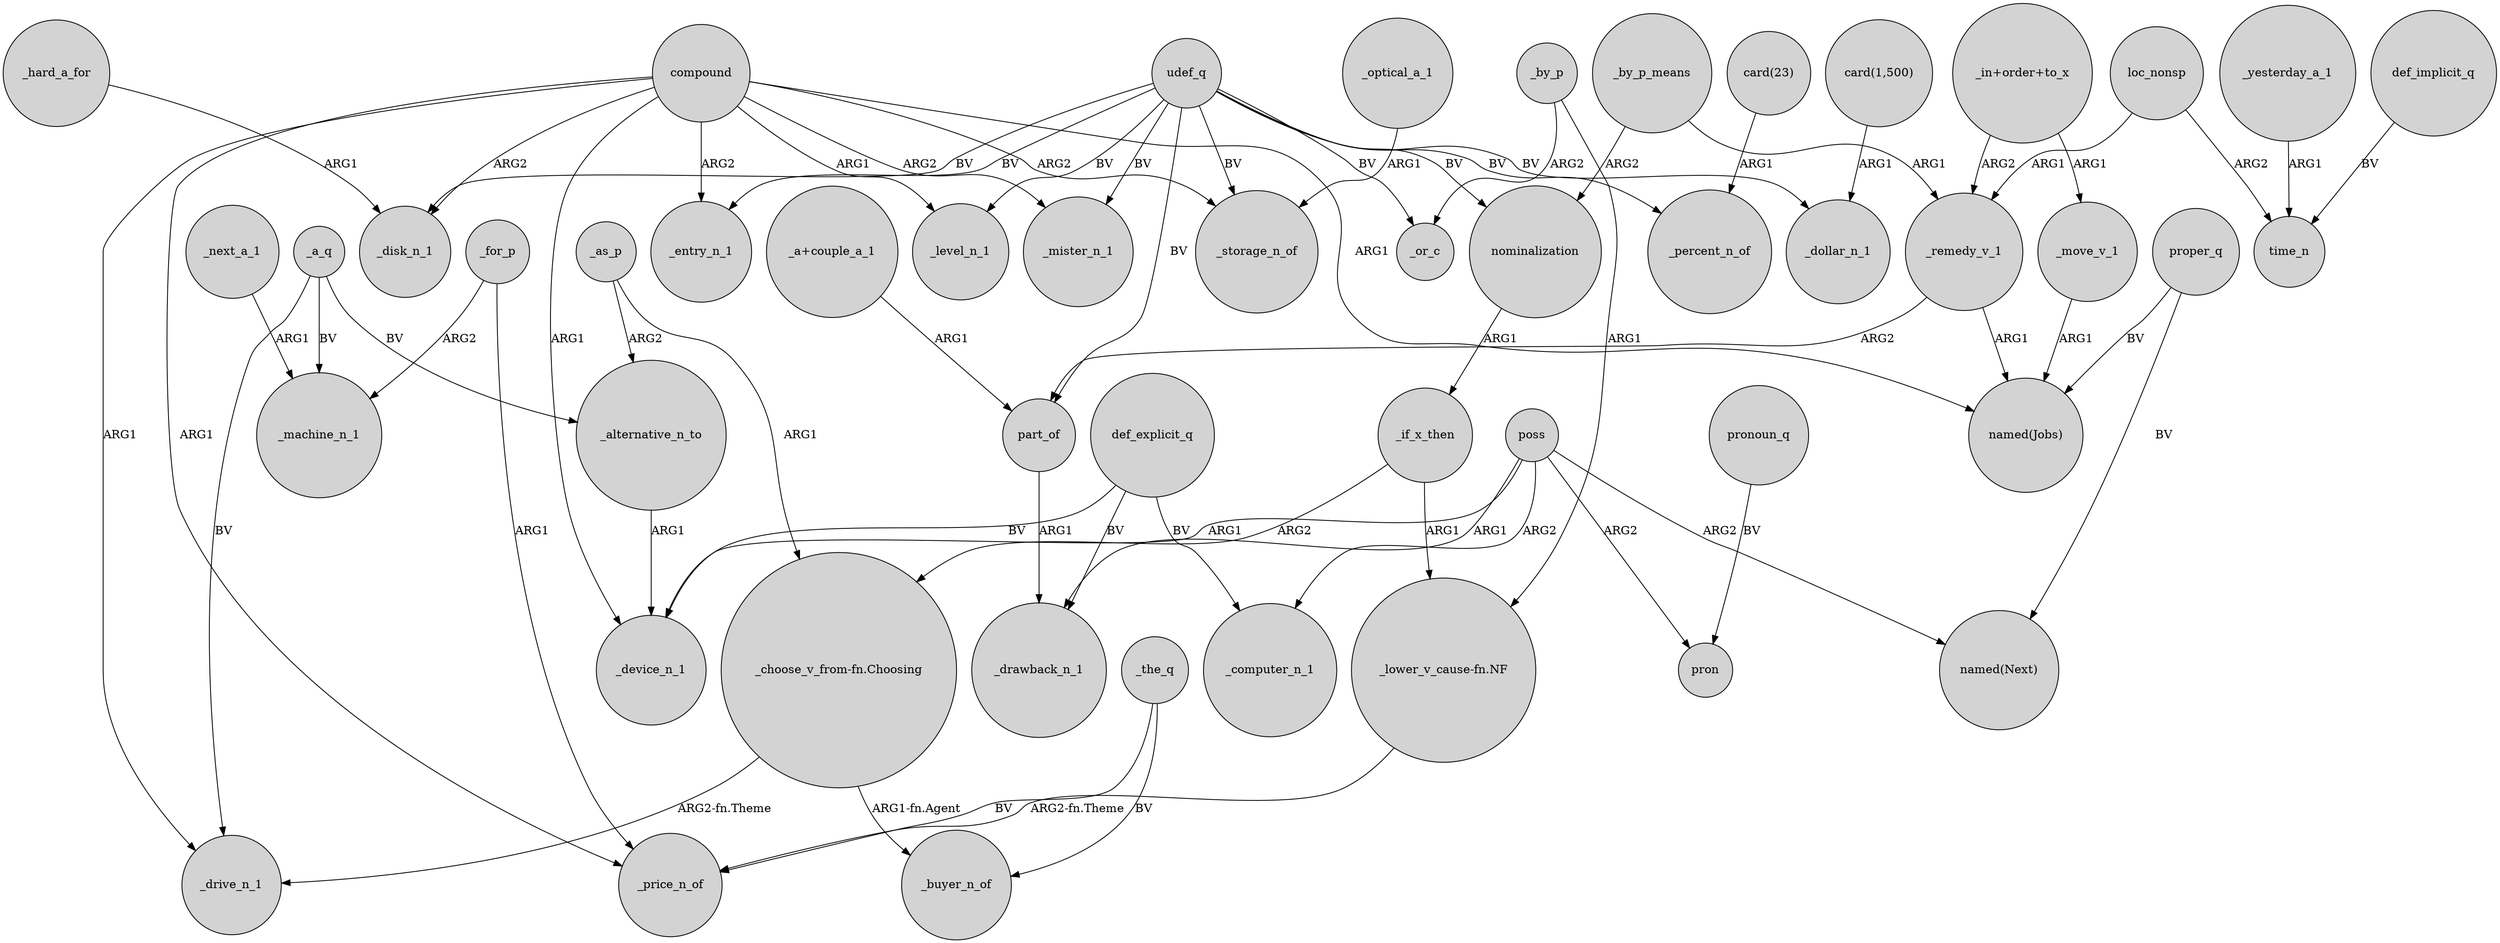 digraph {
	node [shape=circle style=filled]
	compound -> _entry_n_1 [label=ARG2]
	"card(23)" -> _percent_n_of [label=ARG1]
	_hard_a_for -> _disk_n_1 [label=ARG1]
	_as_p -> _alternative_n_to [label=ARG2]
	_a_q -> _alternative_n_to [label=BV]
	_by_p_means -> _remedy_v_1 [label=ARG1]
	_yesterday_a_1 -> time_n [label=ARG1]
	_a_q -> _machine_n_1 [label=BV]
	_by_p -> _or_c [label=ARG2]
	udef_q -> part_of [label=BV]
	_next_a_1 -> _machine_n_1 [label=ARG1]
	_by_p_means -> nominalization [label=ARG2]
	_a_q -> _drive_n_1 [label=BV]
	poss -> pron [label=ARG2]
	_as_p -> "_choose_v_from-fn.Choosing" [label=ARG1]
	"_choose_v_from-fn.Choosing" -> _drive_n_1 [label="ARG2-fn.Theme"]
	udef_q -> _storage_n_of [label=BV]
	nominalization -> _if_x_then [label=ARG1]
	def_explicit_q -> _computer_n_1 [label=BV]
	poss -> _device_n_1 [label=ARG1]
	compound -> _mister_n_1 [label=ARG2]
	_move_v_1 -> "named(Jobs)" [label=ARG1]
	poss -> _drawback_n_1 [label=ARG1]
	compound -> _storage_n_of [label=ARG2]
	_by_p -> "_lower_v_cause-fn.NF" [label=ARG1]
	udef_q -> _mister_n_1 [label=BV]
	_the_q -> _buyer_n_of [label=BV]
	_optical_a_1 -> _storage_n_of [label=ARG1]
	_if_x_then -> "_choose_v_from-fn.Choosing" [label=ARG2]
	poss -> _computer_n_1 [label=ARG2]
	_the_q -> _price_n_of [label=BV]
	_for_p -> _price_n_of [label=ARG1]
	udef_q -> _or_c [label=BV]
	"_choose_v_from-fn.Choosing" -> _buyer_n_of [label="ARG1-fn.Agent"]
	compound -> _drive_n_1 [label=ARG1]
	loc_nonsp -> time_n [label=ARG2]
	def_explicit_q -> _drawback_n_1 [label=BV]
	loc_nonsp -> _remedy_v_1 [label=ARG1]
	"_in+order+to_x" -> _move_v_1 [label=ARG1]
	udef_q -> _level_n_1 [label=BV]
	pronoun_q -> pron [label=BV]
	_remedy_v_1 -> "named(Jobs)" [label=ARG1]
	poss -> "named(Next)" [label=ARG2]
	compound -> "named(Jobs)" [label=ARG1]
	proper_q -> "named(Jobs)" [label=BV]
	proper_q -> "named(Next)" [label=BV]
	def_explicit_q -> _device_n_1 [label=BV]
	compound -> _disk_n_1 [label=ARG2]
	_alternative_n_to -> _device_n_1 [label=ARG1]
	udef_q -> nominalization [label=BV]
	_for_p -> _machine_n_1 [label=ARG2]
	_remedy_v_1 -> part_of [label=ARG2]
	"_lower_v_cause-fn.NF" -> _price_n_of [label="ARG2-fn.Theme"]
	udef_q -> _entry_n_1 [label=BV]
	udef_q -> _disk_n_1 [label=BV]
	"_in+order+to_x" -> _remedy_v_1 [label=ARG2]
	compound -> _device_n_1 [label=ARG1]
	udef_q -> _dollar_n_1 [label=BV]
	udef_q -> _percent_n_of [label=BV]
	compound -> _price_n_of [label=ARG1]
	"_a+couple_a_1" -> part_of [label=ARG1]
	compound -> _level_n_1 [label=ARG1]
	_if_x_then -> "_lower_v_cause-fn.NF" [label=ARG1]
	"card(1,500)" -> _dollar_n_1 [label=ARG1]
	part_of -> _drawback_n_1 [label=ARG1]
	def_implicit_q -> time_n [label=BV]
}
